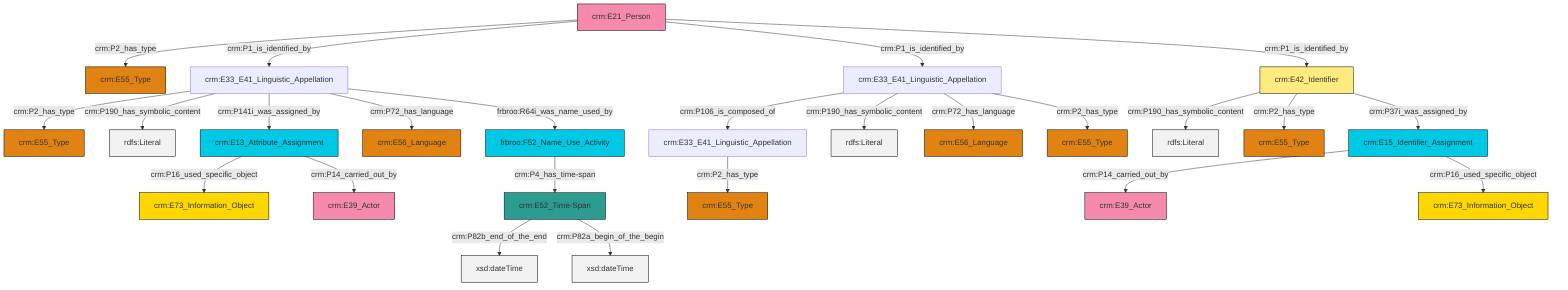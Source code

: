 graph TD
classDef Literal fill:#f2f2f2,stroke:#000000;
classDef CRM_Entity fill:#FFFFFF,stroke:#000000;
classDef Temporal_Entity fill:#00C9E6, stroke:#000000;
classDef Type fill:#E18312, stroke:#000000;
classDef Time-Span fill:#2C9C91, stroke:#000000;
classDef Appellation fill:#FFEB7F, stroke:#000000;
classDef Place fill:#008836, stroke:#000000;
classDef Persistent_Item fill:#B266B2, stroke:#000000;
classDef Conceptual_Object fill:#FFD700, stroke:#000000;
classDef Physical_Thing fill:#D2B48C, stroke:#000000;
classDef Actor fill:#f58aad, stroke:#000000;
classDef PC_Classes fill:#4ce600, stroke:#000000;
classDef Multi fill:#cccccc,stroke:#000000;

0["crm:E33_E41_Linguistic_Appellation"]:::Default -->|crm:P106_is_composed_of| 1["crm:E33_E41_Linguistic_Appellation"]:::Default
0["crm:E33_E41_Linguistic_Appellation"]:::Default -->|crm:P190_has_symbolic_content| 2[rdfs:Literal]:::Literal
5["crm:E52_Time-Span"]:::Time-Span -->|crm:P82b_end_of_the_end| 6[xsd:dateTime]:::Literal
0["crm:E33_E41_Linguistic_Appellation"]:::Default -->|crm:P72_has_language| 7["crm:E56_Language"]:::Type
15["crm:E33_E41_Linguistic_Appellation"]:::Default -->|crm:P2_has_type| 11["crm:E55_Type"]:::Type
15["crm:E33_E41_Linguistic_Appellation"]:::Default -->|crm:P190_has_symbolic_content| 16[rdfs:Literal]:::Literal
17["crm:E42_Identifier"]:::Appellation -->|crm:P190_has_symbolic_content| 18[rdfs:Literal]:::Literal
17["crm:E42_Identifier"]:::Appellation -->|crm:P2_has_type| 19["crm:E55_Type"]:::Type
17["crm:E42_Identifier"]:::Appellation -->|crm:P37i_was_assigned_by| 20["crm:E15_Identifier_Assignment"]:::Temporal_Entity
15["crm:E33_E41_Linguistic_Appellation"]:::Default -->|crm:P141i_was_assigned_by| 23["crm:E13_Attribute_Assignment"]:::Temporal_Entity
0["crm:E33_E41_Linguistic_Appellation"]:::Default -->|crm:P2_has_type| 26["crm:E55_Type"]:::Type
20["crm:E15_Identifier_Assignment"]:::Temporal_Entity -->|crm:P14_carried_out_by| 27["crm:E39_Actor"]:::Actor
28["crm:E21_Person"]:::Actor -->|crm:P2_has_type| 13["crm:E55_Type"]:::Type
23["crm:E13_Attribute_Assignment"]:::Temporal_Entity -->|crm:P16_used_specific_object| 8["crm:E73_Information_Object"]:::Conceptual_Object
28["crm:E21_Person"]:::Actor -->|crm:P1_is_identified_by| 15["crm:E33_E41_Linguistic_Appellation"]:::Default
1["crm:E33_E41_Linguistic_Appellation"]:::Default -->|crm:P2_has_type| 21["crm:E55_Type"]:::Type
23["crm:E13_Attribute_Assignment"]:::Temporal_Entity -->|crm:P14_carried_out_by| 38["crm:E39_Actor"]:::Actor
28["crm:E21_Person"]:::Actor -->|crm:P1_is_identified_by| 0["crm:E33_E41_Linguistic_Appellation"]:::Default
15["crm:E33_E41_Linguistic_Appellation"]:::Default -->|crm:P72_has_language| 31["crm:E56_Language"]:::Type
20["crm:E15_Identifier_Assignment"]:::Temporal_Entity -->|crm:P16_used_specific_object| 24["crm:E73_Information_Object"]:::Conceptual_Object
5["crm:E52_Time-Span"]:::Time-Span -->|crm:P82a_begin_of_the_begin| 43[xsd:dateTime]:::Literal
15["crm:E33_E41_Linguistic_Appellation"]:::Default -->|frbroo:R64i_was_name_used_by| 3["frbroo:F52_Name_Use_Activity"]:::Temporal_Entity
3["frbroo:F52_Name_Use_Activity"]:::Temporal_Entity -->|crm:P4_has_time-span| 5["crm:E52_Time-Span"]:::Time-Span
28["crm:E21_Person"]:::Actor -->|crm:P1_is_identified_by| 17["crm:E42_Identifier"]:::Appellation